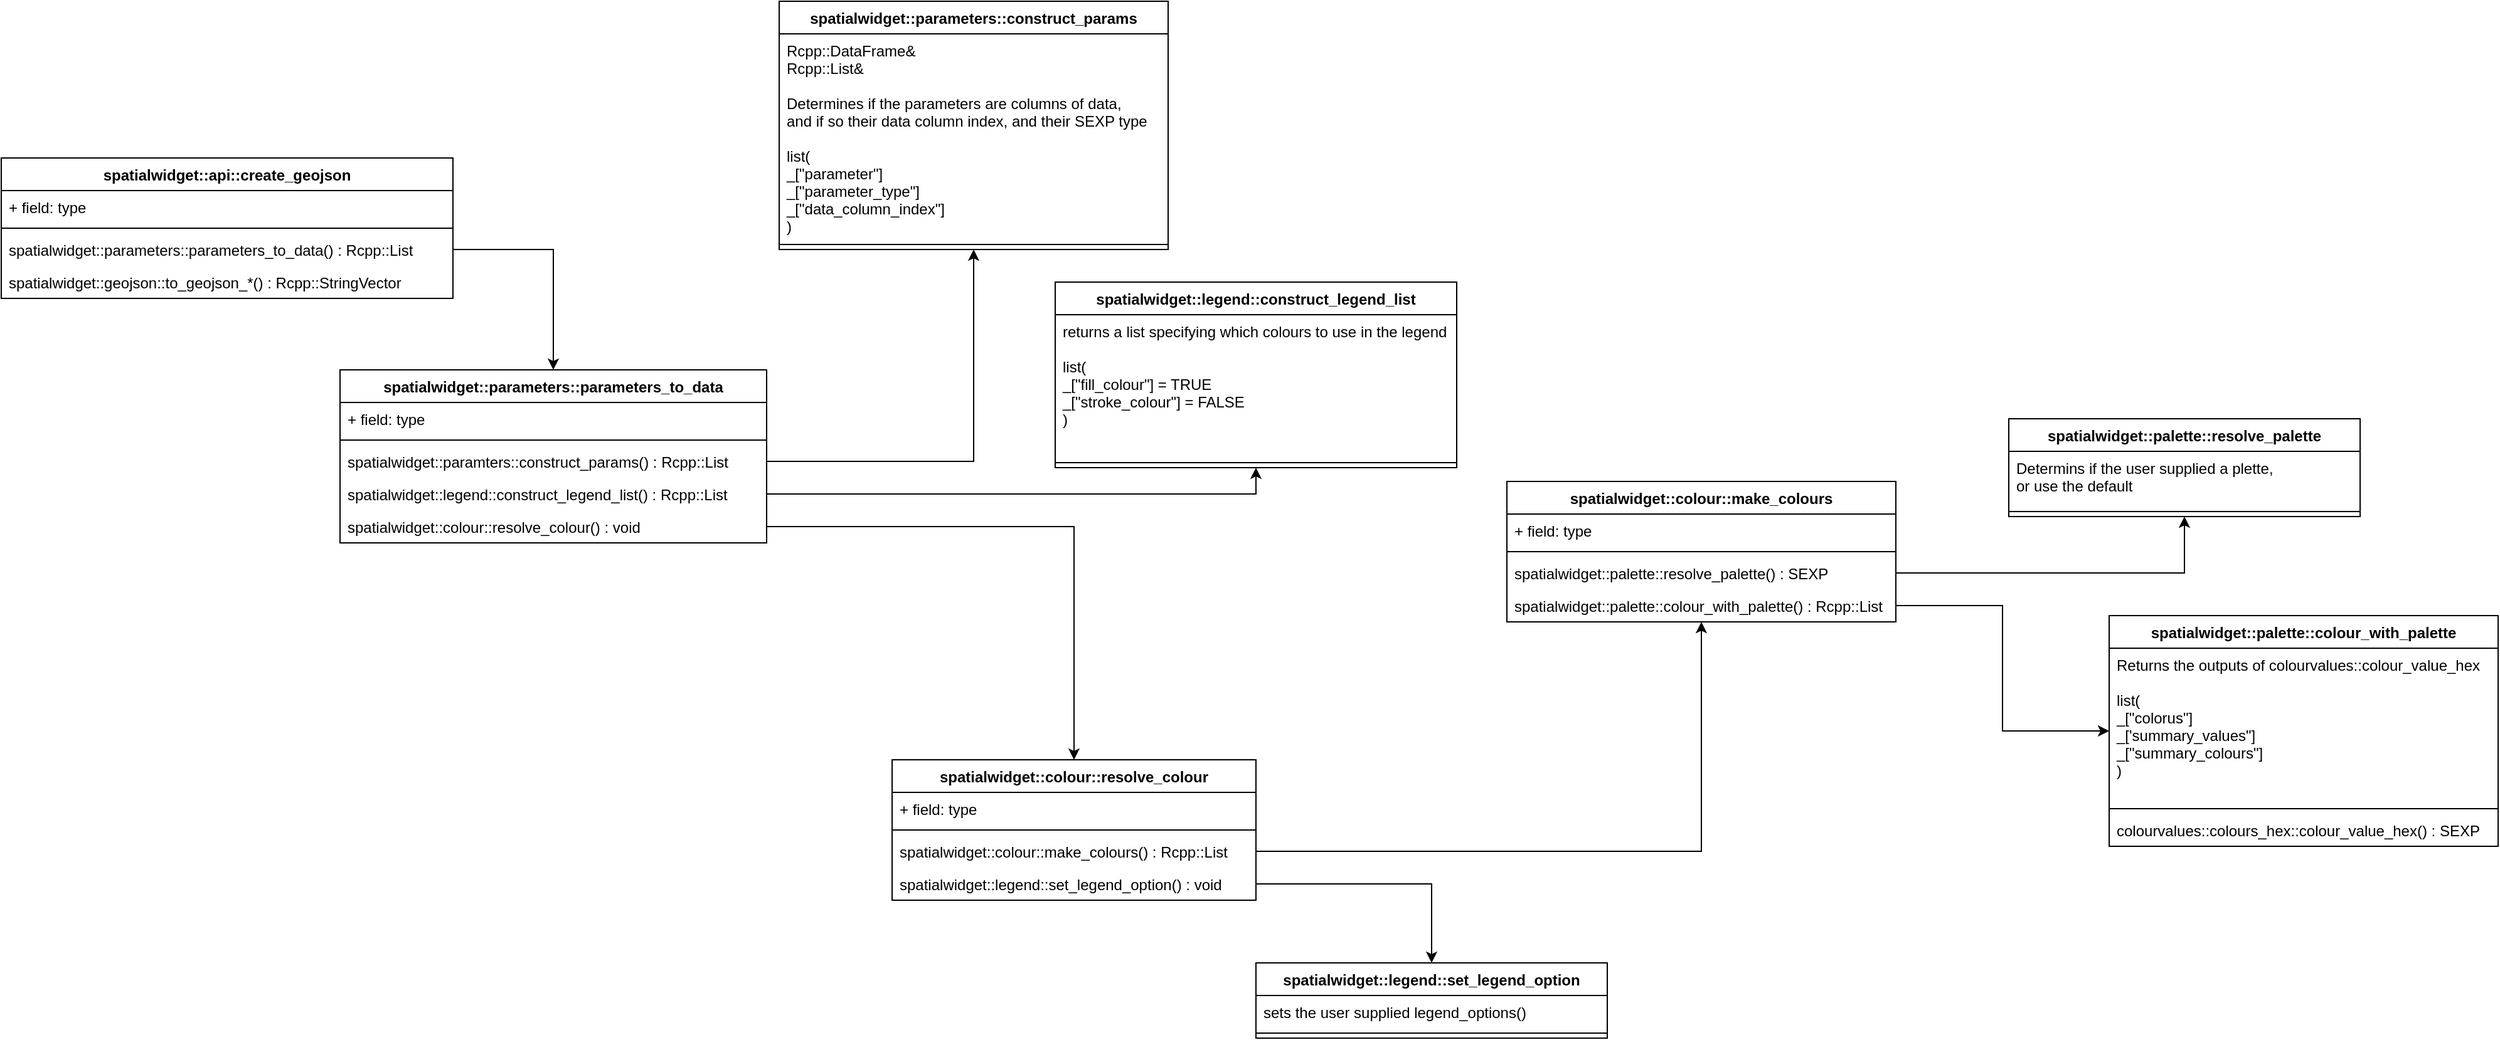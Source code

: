 <mxfile version="10.7.5" type="device"><diagram id="7up2LvCNoHjcUTrUEvbY" name="Page-1"><mxGraphModel dx="1078" dy="786" grid="1" gridSize="10" guides="1" tooltips="1" connect="1" arrows="1" fold="1" page="1" pageScale="1" pageWidth="1169" pageHeight="827" math="0" shadow="0"><root><mxCell id="0"/><mxCell id="1" parent="0"/><mxCell id="jj8g30HliZ-Km7cIQkk1-3" value="spatialwidget::api::create_geojson" style="swimlane;fontStyle=1;align=center;verticalAlign=top;childLayout=stackLayout;horizontal=1;startSize=26;horizontalStack=0;resizeParent=1;resizeParentMax=0;resizeLast=0;collapsible=1;marginBottom=0;" parent="1" vertex="1"><mxGeometry x="80" y="140" width="360" height="112" as="geometry"/></mxCell><mxCell id="jj8g30HliZ-Km7cIQkk1-4" value="+ field: type" style="text;strokeColor=none;fillColor=none;align=left;verticalAlign=top;spacingLeft=4;spacingRight=4;overflow=hidden;rotatable=0;points=[[0,0.5],[1,0.5]];portConstraint=eastwest;" parent="jj8g30HliZ-Km7cIQkk1-3" vertex="1"><mxGeometry y="26" width="360" height="26" as="geometry"/></mxCell><mxCell id="jj8g30HliZ-Km7cIQkk1-5" value="" style="line;strokeWidth=1;fillColor=none;align=left;verticalAlign=middle;spacingTop=-1;spacingLeft=3;spacingRight=3;rotatable=0;labelPosition=right;points=[];portConstraint=eastwest;" parent="jj8g30HliZ-Km7cIQkk1-3" vertex="1"><mxGeometry y="52" width="360" height="8" as="geometry"/></mxCell><mxCell id="jj8g30HliZ-Km7cIQkk1-6" value="spatialwidget::parameters::parameters_to_data() : Rcpp::List&#10;" style="text;strokeColor=none;fillColor=none;align=left;verticalAlign=top;spacingLeft=4;spacingRight=4;overflow=hidden;rotatable=0;points=[[0,0.5],[1,0.5]];portConstraint=eastwest;" parent="jj8g30HliZ-Km7cIQkk1-3" vertex="1"><mxGeometry y="60" width="360" height="26" as="geometry"/></mxCell><mxCell id="jj8g30HliZ-Km7cIQkk1-7" value="spatialwidget::geojson::to_geojson_*() : Rcpp::StringVector&#10;" style="text;strokeColor=none;fillColor=none;align=left;verticalAlign=top;spacingLeft=4;spacingRight=4;overflow=hidden;rotatable=0;points=[[0,0.5],[1,0.5]];portConstraint=eastwest;" parent="jj8g30HliZ-Km7cIQkk1-3" vertex="1"><mxGeometry y="86" width="360" height="26" as="geometry"/></mxCell><mxCell id="jj8g30HliZ-Km7cIQkk1-9" value="spatialwidget::parameters::parameters_to_data" style="swimlane;fontStyle=1;align=center;verticalAlign=top;childLayout=stackLayout;horizontal=1;startSize=26;horizontalStack=0;resizeParent=1;resizeParentMax=0;resizeLast=0;collapsible=1;marginBottom=0;" parent="1" vertex="1"><mxGeometry x="350" y="309" width="340" height="138" as="geometry"/></mxCell><mxCell id="jj8g30HliZ-Km7cIQkk1-10" value="+ field: type" style="text;strokeColor=none;fillColor=none;align=left;verticalAlign=top;spacingLeft=4;spacingRight=4;overflow=hidden;rotatable=0;points=[[0,0.5],[1,0.5]];portConstraint=eastwest;" parent="jj8g30HliZ-Km7cIQkk1-9" vertex="1"><mxGeometry y="26" width="340" height="26" as="geometry"/></mxCell><mxCell id="jj8g30HliZ-Km7cIQkk1-11" value="" style="line;strokeWidth=1;fillColor=none;align=left;verticalAlign=middle;spacingTop=-1;spacingLeft=3;spacingRight=3;rotatable=0;labelPosition=right;points=[];portConstraint=eastwest;" parent="jj8g30HliZ-Km7cIQkk1-9" vertex="1"><mxGeometry y="52" width="340" height="8" as="geometry"/></mxCell><mxCell id="GL9CMz31_3gj_T33Jyff-4" value="spatialwidget::paramters::construct_params() : Rcpp::List&#10;" style="text;strokeColor=none;fillColor=none;align=left;verticalAlign=top;spacingLeft=4;spacingRight=4;overflow=hidden;rotatable=0;points=[[0,0.5],[1,0.5]];portConstraint=eastwest;" parent="jj8g30HliZ-Km7cIQkk1-9" vertex="1"><mxGeometry y="60" width="340" height="26" as="geometry"/></mxCell><mxCell id="jj8g30HliZ-Km7cIQkk1-12" value="spatialwidget::legend::construct_legend_list() : Rcpp::List&#10;" style="text;strokeColor=none;fillColor=none;align=left;verticalAlign=top;spacingLeft=4;spacingRight=4;overflow=hidden;rotatable=0;points=[[0,0.5],[1,0.5]];portConstraint=eastwest;" parent="jj8g30HliZ-Km7cIQkk1-9" vertex="1"><mxGeometry y="86" width="340" height="26" as="geometry"/></mxCell><mxCell id="jj8g30HliZ-Km7cIQkk1-13" value="spatialwidget::colour::resolve_colour() : void&#10;" style="text;strokeColor=none;fillColor=none;align=left;verticalAlign=top;spacingLeft=4;spacingRight=4;overflow=hidden;rotatable=0;points=[[0,0.5],[1,0.5]];portConstraint=eastwest;" parent="jj8g30HliZ-Km7cIQkk1-9" vertex="1"><mxGeometry y="112" width="340" height="26" as="geometry"/></mxCell><mxCell id="jj8g30HliZ-Km7cIQkk1-14" style="edgeStyle=orthogonalEdgeStyle;rounded=0;orthogonalLoop=1;jettySize=auto;html=1;" parent="1" source="jj8g30HliZ-Km7cIQkk1-6" target="jj8g30HliZ-Km7cIQkk1-9" edge="1"><mxGeometry relative="1" as="geometry"/></mxCell><mxCell id="jj8g30HliZ-Km7cIQkk1-15" value="spatialwidget::legend::construct_legend_list" style="swimlane;fontStyle=1;align=center;verticalAlign=top;childLayout=stackLayout;horizontal=1;startSize=26;horizontalStack=0;resizeParent=1;resizeParentMax=0;resizeLast=0;collapsible=1;marginBottom=0;" parent="1" vertex="1"><mxGeometry x="920" y="239" width="320" height="148" as="geometry"/></mxCell><mxCell id="jj8g30HliZ-Km7cIQkk1-16" value="returns a list specifying which colours to use in the legend&#10;&#10;list(&#10;_[&quot;fill_colour&quot;] = TRUE&#10;_[&quot;stroke_colour&quot;] = FALSE&#10;)&#10;" style="text;strokeColor=none;fillColor=none;align=left;verticalAlign=top;spacingLeft=4;spacingRight=4;overflow=hidden;rotatable=0;points=[[0,0.5],[1,0.5]];portConstraint=eastwest;" parent="jj8g30HliZ-Km7cIQkk1-15" vertex="1"><mxGeometry y="26" width="320" height="114" as="geometry"/></mxCell><mxCell id="jj8g30HliZ-Km7cIQkk1-17" value="" style="line;strokeWidth=1;fillColor=none;align=left;verticalAlign=middle;spacingTop=-1;spacingLeft=3;spacingRight=3;rotatable=0;labelPosition=right;points=[];portConstraint=eastwest;" parent="jj8g30HliZ-Km7cIQkk1-15" vertex="1"><mxGeometry y="140" width="320" height="8" as="geometry"/></mxCell><mxCell id="jj8g30HliZ-Km7cIQkk1-20" style="edgeStyle=orthogonalEdgeStyle;rounded=0;orthogonalLoop=1;jettySize=auto;html=1;" parent="1" source="jj8g30HliZ-Km7cIQkk1-12" target="jj8g30HliZ-Km7cIQkk1-15" edge="1"><mxGeometry relative="1" as="geometry"/></mxCell><mxCell id="jj8g30HliZ-Km7cIQkk1-21" value="spatialwidget::colour::resolve_colour" style="swimlane;fontStyle=1;align=center;verticalAlign=top;childLayout=stackLayout;horizontal=1;startSize=26;horizontalStack=0;resizeParent=1;resizeParentMax=0;resizeLast=0;collapsible=1;marginBottom=0;" parent="1" vertex="1"><mxGeometry x="790" y="620" width="290" height="112" as="geometry"/></mxCell><mxCell id="jj8g30HliZ-Km7cIQkk1-22" value="+ field: type" style="text;strokeColor=none;fillColor=none;align=left;verticalAlign=top;spacingLeft=4;spacingRight=4;overflow=hidden;rotatable=0;points=[[0,0.5],[1,0.5]];portConstraint=eastwest;" parent="jj8g30HliZ-Km7cIQkk1-21" vertex="1"><mxGeometry y="26" width="290" height="26" as="geometry"/></mxCell><mxCell id="jj8g30HliZ-Km7cIQkk1-23" value="" style="line;strokeWidth=1;fillColor=none;align=left;verticalAlign=middle;spacingTop=-1;spacingLeft=3;spacingRight=3;rotatable=0;labelPosition=right;points=[];portConstraint=eastwest;" parent="jj8g30HliZ-Km7cIQkk1-21" vertex="1"><mxGeometry y="52" width="290" height="8" as="geometry"/></mxCell><mxCell id="jj8g30HliZ-Km7cIQkk1-25" value="spatialwidget::colour::make_colours() : Rcpp::List&#10;" style="text;strokeColor=none;fillColor=none;align=left;verticalAlign=top;spacingLeft=4;spacingRight=4;overflow=hidden;rotatable=0;points=[[0,0.5],[1,0.5]];portConstraint=eastwest;" parent="jj8g30HliZ-Km7cIQkk1-21" vertex="1"><mxGeometry y="60" width="290" height="26" as="geometry"/></mxCell><mxCell id="jj8g30HliZ-Km7cIQkk1-28" value="spatialwidget::legend::set_legend_option() : void&#10;" style="text;strokeColor=none;fillColor=none;align=left;verticalAlign=top;spacingLeft=4;spacingRight=4;overflow=hidden;rotatable=0;points=[[0,0.5],[1,0.5]];portConstraint=eastwest;" parent="jj8g30HliZ-Km7cIQkk1-21" vertex="1"><mxGeometry y="86" width="290" height="26" as="geometry"/></mxCell><mxCell id="jj8g30HliZ-Km7cIQkk1-27" style="edgeStyle=orthogonalEdgeStyle;rounded=0;orthogonalLoop=1;jettySize=auto;html=1;" parent="1" source="jj8g30HliZ-Km7cIQkk1-13" target="jj8g30HliZ-Km7cIQkk1-21" edge="1"><mxGeometry relative="1" as="geometry"/></mxCell><mxCell id="jj8g30HliZ-Km7cIQkk1-29" value="spatialwidget::legend::set_legend_option" style="swimlane;fontStyle=1;align=center;verticalAlign=top;childLayout=stackLayout;horizontal=1;startSize=26;horizontalStack=0;resizeParent=1;resizeParentMax=0;resizeLast=0;collapsible=1;marginBottom=0;" parent="1" vertex="1"><mxGeometry x="1080" y="782" width="280" height="60" as="geometry"/></mxCell><mxCell id="jj8g30HliZ-Km7cIQkk1-30" value="sets the user supplied legend_options()" style="text;strokeColor=none;fillColor=none;align=left;verticalAlign=top;spacingLeft=4;spacingRight=4;overflow=hidden;rotatable=0;points=[[0,0.5],[1,0.5]];portConstraint=eastwest;" parent="jj8g30HliZ-Km7cIQkk1-29" vertex="1"><mxGeometry y="26" width="280" height="26" as="geometry"/></mxCell><mxCell id="jj8g30HliZ-Km7cIQkk1-31" value="" style="line;strokeWidth=1;fillColor=none;align=left;verticalAlign=middle;spacingTop=-1;spacingLeft=3;spacingRight=3;rotatable=0;labelPosition=right;points=[];portConstraint=eastwest;" parent="jj8g30HliZ-Km7cIQkk1-29" vertex="1"><mxGeometry y="52" width="280" height="8" as="geometry"/></mxCell><mxCell id="jj8g30HliZ-Km7cIQkk1-32" style="edgeStyle=orthogonalEdgeStyle;rounded=0;orthogonalLoop=1;jettySize=auto;html=1;" parent="1" source="jj8g30HliZ-Km7cIQkk1-28" target="jj8g30HliZ-Km7cIQkk1-29" edge="1"><mxGeometry relative="1" as="geometry"/></mxCell><mxCell id="jj8g30HliZ-Km7cIQkk1-33" value="spatialwidget::colour::make_colours" style="swimlane;fontStyle=1;align=center;verticalAlign=top;childLayout=stackLayout;horizontal=1;startSize=26;horizontalStack=0;resizeParent=1;resizeParentMax=0;resizeLast=0;collapsible=1;marginBottom=0;" parent="1" vertex="1"><mxGeometry x="1280" y="398" width="310" height="112" as="geometry"/></mxCell><mxCell id="jj8g30HliZ-Km7cIQkk1-34" value="+ field: type" style="text;strokeColor=none;fillColor=none;align=left;verticalAlign=top;spacingLeft=4;spacingRight=4;overflow=hidden;rotatable=0;points=[[0,0.5],[1,0.5]];portConstraint=eastwest;" parent="jj8g30HliZ-Km7cIQkk1-33" vertex="1"><mxGeometry y="26" width="310" height="26" as="geometry"/></mxCell><mxCell id="jj8g30HliZ-Km7cIQkk1-35" value="" style="line;strokeWidth=1;fillColor=none;align=left;verticalAlign=middle;spacingTop=-1;spacingLeft=3;spacingRight=3;rotatable=0;labelPosition=right;points=[];portConstraint=eastwest;" parent="jj8g30HliZ-Km7cIQkk1-33" vertex="1"><mxGeometry y="52" width="310" height="8" as="geometry"/></mxCell><mxCell id="jj8g30HliZ-Km7cIQkk1-36" value="spatialwidget::palette::resolve_palette() : SEXP&#10;" style="text;strokeColor=none;fillColor=none;align=left;verticalAlign=top;spacingLeft=4;spacingRight=4;overflow=hidden;rotatable=0;points=[[0,0.5],[1,0.5]];portConstraint=eastwest;" parent="jj8g30HliZ-Km7cIQkk1-33" vertex="1"><mxGeometry y="60" width="310" height="26" as="geometry"/></mxCell><mxCell id="jj8g30HliZ-Km7cIQkk1-37" value="spatialwidget::palette::colour_with_palette() : Rcpp::List&#10;" style="text;strokeColor=none;fillColor=none;align=left;verticalAlign=top;spacingLeft=4;spacingRight=4;overflow=hidden;rotatable=0;points=[[0,0.5],[1,0.5]];portConstraint=eastwest;" parent="jj8g30HliZ-Km7cIQkk1-33" vertex="1"><mxGeometry y="86" width="310" height="26" as="geometry"/></mxCell><mxCell id="jj8g30HliZ-Km7cIQkk1-38" style="edgeStyle=orthogonalEdgeStyle;rounded=0;orthogonalLoop=1;jettySize=auto;html=1;" parent="1" source="jj8g30HliZ-Km7cIQkk1-25" target="jj8g30HliZ-Km7cIQkk1-33" edge="1"><mxGeometry relative="1" as="geometry"/></mxCell><mxCell id="jj8g30HliZ-Km7cIQkk1-39" value="spatialwidget::palette::resolve_palette" style="swimlane;fontStyle=1;align=center;verticalAlign=top;childLayout=stackLayout;horizontal=1;startSize=26;horizontalStack=0;resizeParent=1;resizeParentMax=0;resizeLast=0;collapsible=1;marginBottom=0;" parent="1" vertex="1"><mxGeometry x="1680" y="348" width="280" height="78" as="geometry"/></mxCell><mxCell id="jj8g30HliZ-Km7cIQkk1-40" value="Determins if the user supplied a plette, &#10;or use the default" style="text;strokeColor=none;fillColor=none;align=left;verticalAlign=top;spacingLeft=4;spacingRight=4;overflow=hidden;rotatable=0;points=[[0,0.5],[1,0.5]];portConstraint=eastwest;" parent="jj8g30HliZ-Km7cIQkk1-39" vertex="1"><mxGeometry y="26" width="280" height="44" as="geometry"/></mxCell><mxCell id="jj8g30HliZ-Km7cIQkk1-41" value="" style="line;strokeWidth=1;fillColor=none;align=left;verticalAlign=middle;spacingTop=-1;spacingLeft=3;spacingRight=3;rotatable=0;labelPosition=right;points=[];portConstraint=eastwest;" parent="jj8g30HliZ-Km7cIQkk1-39" vertex="1"><mxGeometry y="70" width="280" height="8" as="geometry"/></mxCell><mxCell id="jj8g30HliZ-Km7cIQkk1-44" value="spatialwidget::palette::colour_with_palette" style="swimlane;fontStyle=1;align=center;verticalAlign=top;childLayout=stackLayout;horizontal=1;startSize=26;horizontalStack=0;resizeParent=1;resizeParentMax=0;resizeLast=0;collapsible=1;marginBottom=0;" parent="1" vertex="1"><mxGeometry x="1760" y="505" width="310" height="184" as="geometry"/></mxCell><mxCell id="jj8g30HliZ-Km7cIQkk1-45" value="Returns the outputs of colourvalues::colour_value_hex&#10;&#10;list(&#10;_[&quot;colorus&quot;]&#10;_['summary_values&quot;]&#10;_[&quot;summary_colours&quot;]&#10;)&#10;" style="text;strokeColor=none;fillColor=none;align=left;verticalAlign=top;spacingLeft=4;spacingRight=4;overflow=hidden;rotatable=0;points=[[0,0.5],[1,0.5]];portConstraint=eastwest;" parent="jj8g30HliZ-Km7cIQkk1-44" vertex="1"><mxGeometry y="26" width="310" height="124" as="geometry"/></mxCell><mxCell id="jj8g30HliZ-Km7cIQkk1-46" value="" style="line;strokeWidth=1;fillColor=none;align=left;verticalAlign=middle;spacingTop=-1;spacingLeft=3;spacingRight=3;rotatable=0;labelPosition=right;points=[];portConstraint=eastwest;" parent="jj8g30HliZ-Km7cIQkk1-44" vertex="1"><mxGeometry y="150" width="310" height="8" as="geometry"/></mxCell><mxCell id="jj8g30HliZ-Km7cIQkk1-47" value="colourvalues::colours_hex::colour_value_hex() : SEXP&#10;" style="text;strokeColor=none;fillColor=none;align=left;verticalAlign=top;spacingLeft=4;spacingRight=4;overflow=hidden;rotatable=0;points=[[0,0.5],[1,0.5]];portConstraint=eastwest;" parent="jj8g30HliZ-Km7cIQkk1-44" vertex="1"><mxGeometry y="158" width="310" height="26" as="geometry"/></mxCell><mxCell id="GL9CMz31_3gj_T33Jyff-1" value="spatialwidget::parameters::construct_params" style="swimlane;fontStyle=1;align=center;verticalAlign=top;childLayout=stackLayout;horizontal=1;startSize=26;horizontalStack=0;resizeParent=1;resizeParentMax=0;resizeLast=0;collapsible=1;marginBottom=0;" parent="1" vertex="1"><mxGeometry x="700" y="15" width="310" height="198" as="geometry"/></mxCell><mxCell id="GL9CMz31_3gj_T33Jyff-2" value="Rcpp::DataFrame&amp; &#10;Rcpp::List&amp; &#10;&#10;Determines if the parameters are columns of data, &#10;and if so their data column index, and their SEXP type&#10;&#10;list(&#10;_[&quot;parameter&quot;]&#10;_[&quot;parameter_type&quot;]&#10;_[&quot;data_column_index&quot;]&#10;)" style="text;strokeColor=none;fillColor=none;align=left;verticalAlign=top;spacingLeft=4;spacingRight=4;overflow=hidden;rotatable=0;points=[[0,0.5],[1,0.5]];portConstraint=eastwest;" parent="GL9CMz31_3gj_T33Jyff-1" vertex="1"><mxGeometry y="26" width="310" height="164" as="geometry"/></mxCell><mxCell id="GL9CMz31_3gj_T33Jyff-3" value="" style="line;strokeWidth=1;fillColor=none;align=left;verticalAlign=middle;spacingTop=-1;spacingLeft=3;spacingRight=3;rotatable=0;labelPosition=right;points=[];portConstraint=eastwest;" parent="GL9CMz31_3gj_T33Jyff-1" vertex="1"><mxGeometry y="190" width="310" height="8" as="geometry"/></mxCell><mxCell id="GL9CMz31_3gj_T33Jyff-5" style="edgeStyle=orthogonalEdgeStyle;rounded=0;orthogonalLoop=1;jettySize=auto;html=1;" parent="1" source="GL9CMz31_3gj_T33Jyff-4" target="GL9CMz31_3gj_T33Jyff-1" edge="1"><mxGeometry relative="1" as="geometry"/></mxCell><mxCell id="FpoXhPnDlsvb8Lfdg8op-1" style="edgeStyle=orthogonalEdgeStyle;rounded=0;orthogonalLoop=1;jettySize=auto;html=1;" edge="1" parent="1" source="jj8g30HliZ-Km7cIQkk1-36" target="jj8g30HliZ-Km7cIQkk1-39"><mxGeometry relative="1" as="geometry"/></mxCell><mxCell id="FpoXhPnDlsvb8Lfdg8op-2" style="edgeStyle=orthogonalEdgeStyle;rounded=0;orthogonalLoop=1;jettySize=auto;html=1;" edge="1" parent="1" source="jj8g30HliZ-Km7cIQkk1-37" target="jj8g30HliZ-Km7cIQkk1-44"><mxGeometry relative="1" as="geometry"/></mxCell></root></mxGraphModel></diagram></mxfile>